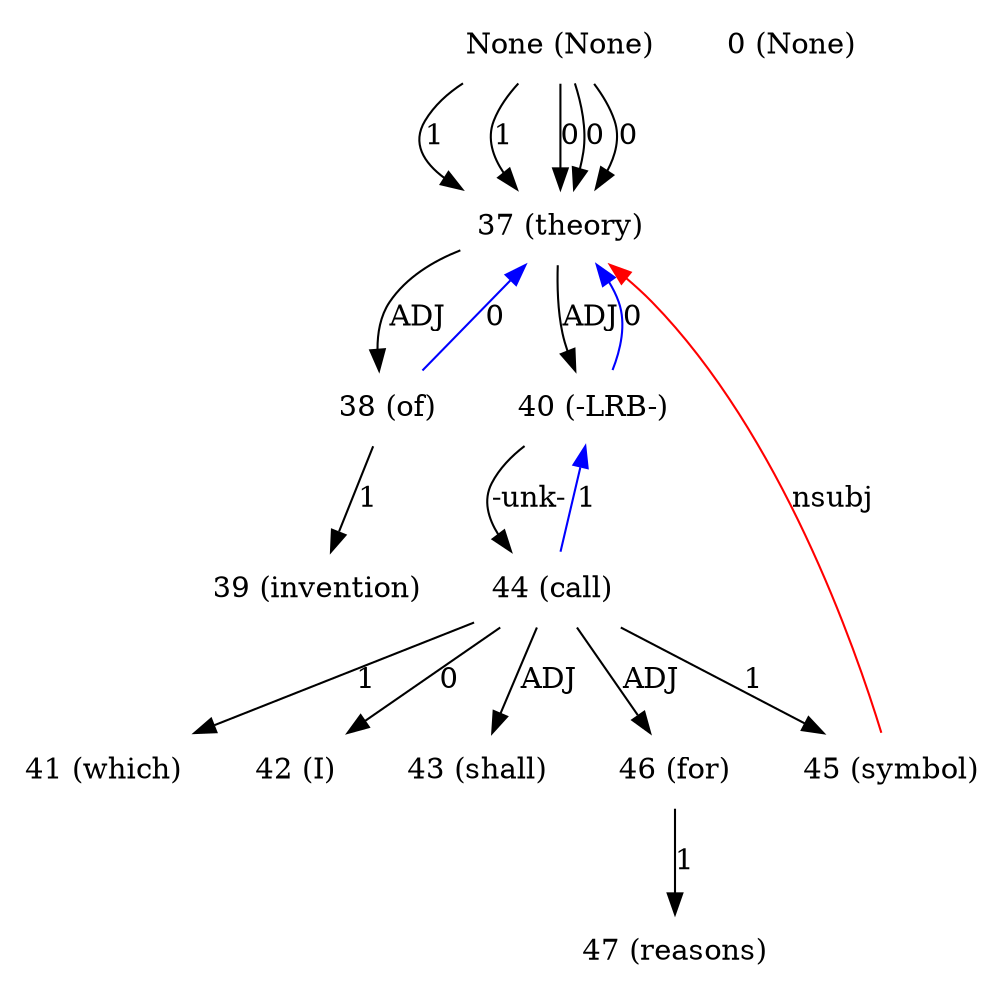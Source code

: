 digraph G{
edge [dir=forward]
node [shape=plaintext]

None [label="None (None)"]
None -> 37 [label="1"]
None [label="None (None)"]
None -> 37 [label="1"]
None [label="None (None)"]
None -> 37 [label="0"]
None [label="None (None)"]
None -> 37 [label="0"]
None [label="None (None)"]
None -> 37 [label="0"]
0 [label="0 (None)"]
37 [label="37 (theory)"]
37 -> 38 [label="ADJ"]
37 -> 40 [label="ADJ"]
45 -> 37 [label="nsubj", color="red"]
38 [label="38 (of)"]
38 -> 39 [label="1"]
38 -> 37 [label="0", color="blue"]
39 [label="39 (invention)"]
40 [label="40 (-LRB-)"]
40 -> 44 [label="-unk-"]
40 -> 37 [label="0", color="blue"]
41 [label="41 (which)"]
42 [label="42 (I)"]
43 [label="43 (shall)"]
44 [label="44 (call)"]
44 -> 41 [label="1"]
44 -> 45 [label="1"]
44 -> 40 [label="1", color="blue"]
44 -> 42 [label="0"]
44 -> 43 [label="ADJ"]
44 -> 46 [label="ADJ"]
45 [label="45 (symbol)"]
46 [label="46 (for)"]
46 -> 47 [label="1"]
47 [label="47 (reasons)"]
}
